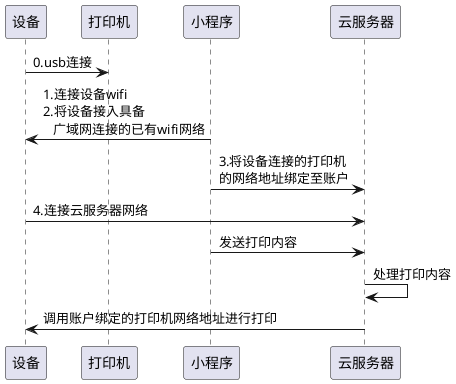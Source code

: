 @startuml
设备 -> 打印机: 0.usb连接
小程序 -> 设备: 1.连接设备wifi\n2.将设备接入具备\n   广域网连接的已有wifi网络
小程序 -> 云服务器: 3.将设备连接的打印机\n的网络地址绑定至账户
设备 -> 云服务器: 4.连接云服务器网络

小程序 -> 云服务器: 发送打印内容
云服务器 -> 云服务器: 处理打印内容
云服务器 -> 设备: 调用账户绑定的打印机网络地址进行打印
@enduml